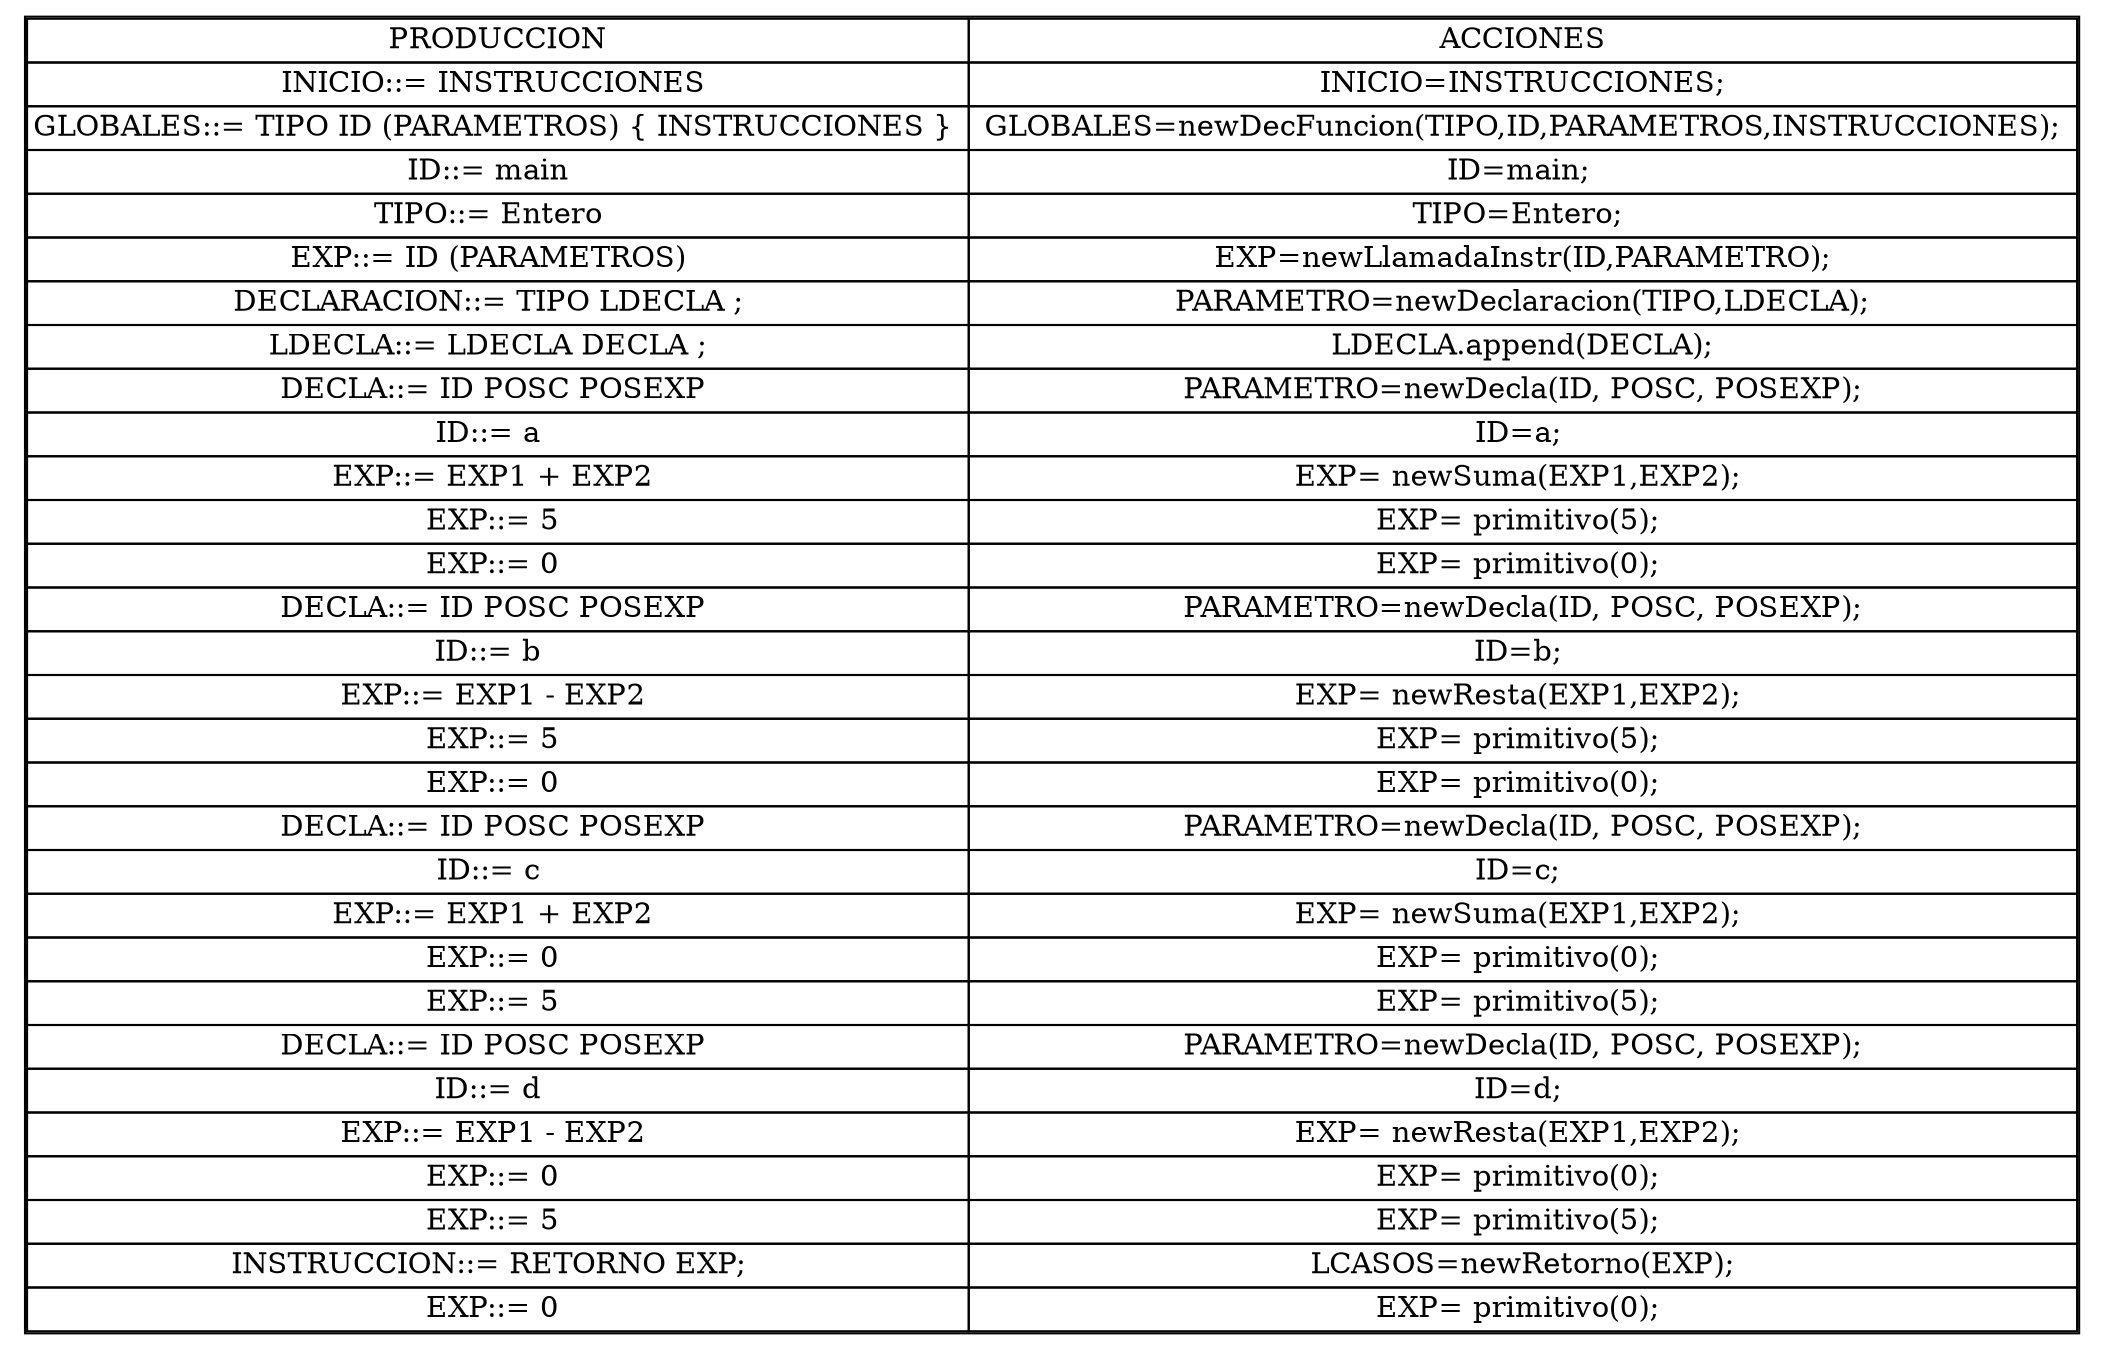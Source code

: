 digraph {
node0 [    shape=plaintext
    label=<

      <table cellspacing='0'>
      <tr><td>PRODUCCION</td><td>ACCIONES</td></tr>
<tr><td>INICIO::= INSTRUCCIONES </td><td> INICIO=INSTRUCCIONES; </td></tr>
<tr><td>GLOBALES::= TIPO ID (PARAMETROS) { INSTRUCCIONES } </td><td> GLOBALES=newDecFuncion(TIPO,ID,PARAMETROS,INSTRUCCIONES); </td></tr>
<tr><td>ID::= main  </td><td> ID=main;  </td></tr>
<tr><td>TIPO::= Entero  </td><td> TIPO=Entero;  </td></tr><tr><td>EXP::= ID (PARAMETROS)  </td><td> EXP=newLlamadaInstr(ID,PARAMETRO); </td></tr><tr><td>DECLARACION::= TIPO LDECLA ;  </td><td> PARAMETRO=newDeclaracion(TIPO,LDECLA); </td></tr><tr><td>LDECLA::= LDECLA DECLA ;  </td><td> LDECLA.append(DECLA); </td></tr><tr><td>DECLA::= ID POSC POSEXP </td><td> PARAMETRO=newDecla(ID, POSC, POSEXP); </td></tr>
<tr><td>ID::= a  </td><td> ID=a;  </td></tr>
<tr><td>EXP::= EXP1 + EXP2 </td><td> EXP= newSuma(EXP1,EXP2);  </td></tr>

<tr><td>EXP::= 5 </td><td> EXP= primitivo(5);  </td></tr>

<tr><td>EXP::= 0 </td><td> EXP= primitivo(0);  </td></tr><tr><td>DECLA::= ID POSC POSEXP </td><td> PARAMETRO=newDecla(ID, POSC, POSEXP); </td></tr>
<tr><td>ID::= b  </td><td> ID=b;  </td></tr>
<tr><td>EXP::= EXP1 - EXP2 </td><td> EXP= newResta(EXP1,EXP2);  </td></tr>

<tr><td>EXP::= 5 </td><td> EXP= primitivo(5);  </td></tr>

<tr><td>EXP::= 0 </td><td> EXP= primitivo(0);  </td></tr><tr><td>DECLA::= ID POSC POSEXP </td><td> PARAMETRO=newDecla(ID, POSC, POSEXP); </td></tr>
<tr><td>ID::= c  </td><td> ID=c;  </td></tr>
<tr><td>EXP::= EXP1 + EXP2 </td><td> EXP= newSuma(EXP1,EXP2);  </td></tr>

<tr><td>EXP::= 0 </td><td> EXP= primitivo(0);  </td></tr>

<tr><td>EXP::= 5 </td><td> EXP= primitivo(5);  </td></tr><tr><td>DECLA::= ID POSC POSEXP </td><td> PARAMETRO=newDecla(ID, POSC, POSEXP); </td></tr>
<tr><td>ID::= d  </td><td> ID=d;  </td></tr>
<tr><td>EXP::= EXP1 - EXP2 </td><td> EXP= newResta(EXP1,EXP2);  </td></tr>

<tr><td>EXP::= 0 </td><td> EXP= primitivo(0);  </td></tr>

<tr><td>EXP::= 5 </td><td> EXP= primitivo(5);  </td></tr><tr><td>INSTRUCCION::= RETORNO EXP;  </td><td> LCASOS=newRetorno(EXP); </td></tr>
<tr><td>EXP::= 0 </td><td> EXP= primitivo(0);  </td></tr>
    </table>
>];}